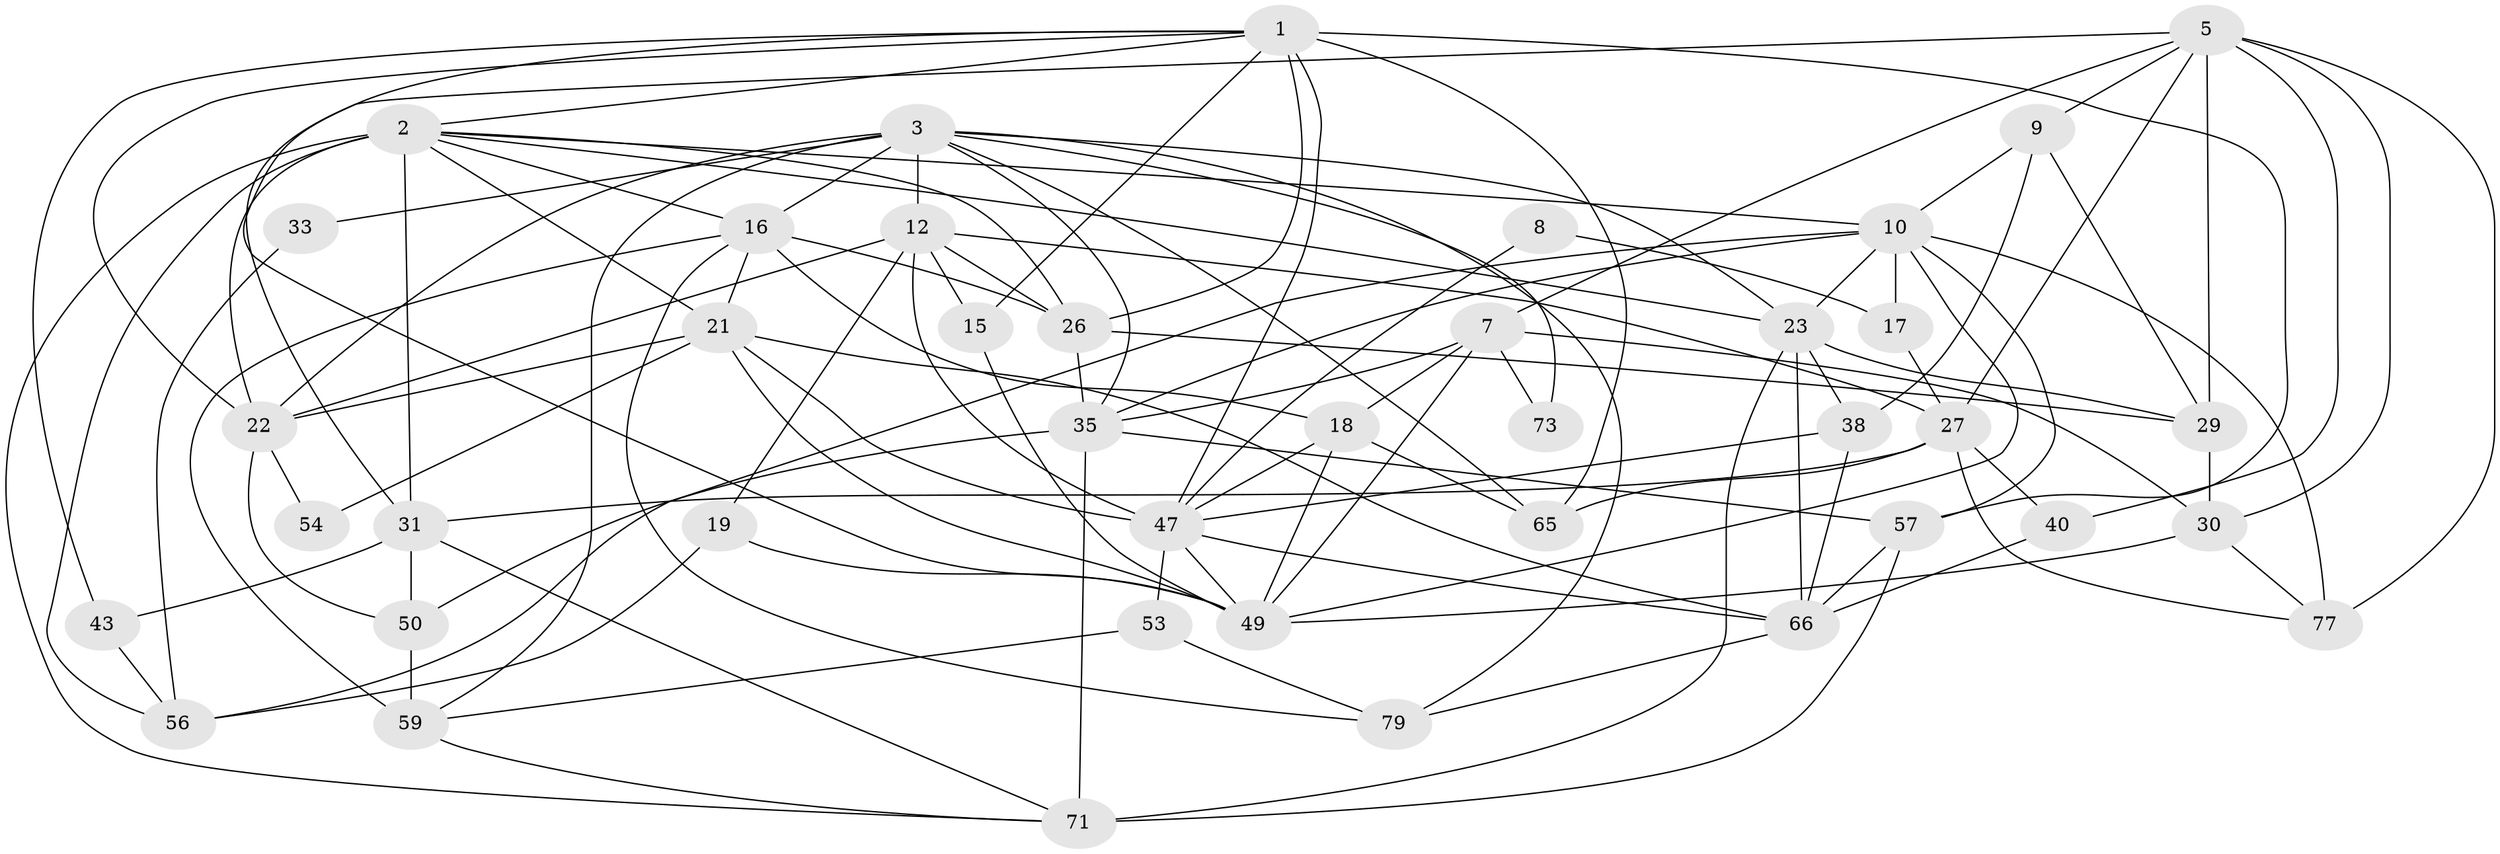 // original degree distribution, {4: 0.25609756097560976, 2: 0.14634146341463414, 5: 0.24390243902439024, 3: 0.23170731707317074, 6: 0.08536585365853659, 7: 0.036585365853658534}
// Generated by graph-tools (version 1.1) at 2025/18/03/04/25 18:18:39]
// undirected, 41 vertices, 112 edges
graph export_dot {
graph [start="1"]
  node [color=gray90,style=filled];
  1 [super="+13"];
  2 [super="+6+14"];
  3 [super="+4"];
  5 [super="+11"];
  7 [super="+74"];
  8;
  9;
  10 [super="+44+72"];
  12 [super="+45"];
  15;
  16 [super="+62+24"];
  17;
  18 [super="+52"];
  19;
  21 [super="+61"];
  22 [super="+46+51"];
  23;
  26 [super="+28+32"];
  27 [super="+41"];
  29 [super="+55+42"];
  30 [super="+48"];
  31 [super="+76"];
  33;
  35 [super="+36"];
  38;
  40;
  43;
  47 [super="+68+69"];
  49 [super="+64"];
  50;
  53;
  54;
  56;
  57 [super="+70+60"];
  59;
  65;
  66 [super="+67+81"];
  71 [super="+80"];
  73;
  77;
  79 [super="+82"];
  1 -- 47;
  1 -- 43;
  1 -- 65;
  1 -- 15;
  1 -- 49;
  1 -- 22;
  1 -- 57;
  1 -- 2;
  1 -- 26 [weight=2];
  2 -- 71;
  2 -- 16;
  2 -- 21;
  2 -- 22 [weight=2];
  2 -- 23;
  2 -- 56;
  2 -- 31 [weight=2];
  2 -- 26;
  2 -- 10;
  3 -- 23;
  3 -- 33;
  3 -- 73;
  3 -- 65;
  3 -- 35;
  3 -- 12 [weight=2];
  3 -- 79;
  3 -- 16 [weight=2];
  3 -- 22;
  3 -- 59;
  5 -- 77;
  5 -- 30;
  5 -- 40;
  5 -- 9;
  5 -- 31;
  5 -- 27;
  5 -- 7;
  5 -- 29;
  7 -- 49 [weight=2];
  7 -- 18;
  7 -- 35;
  7 -- 73;
  7 -- 30;
  8 -- 17;
  8 -- 47;
  9 -- 38;
  9 -- 29;
  9 -- 10;
  10 -- 77;
  10 -- 17 [weight=2];
  10 -- 49;
  10 -- 35;
  10 -- 23;
  10 -- 56;
  10 -- 57;
  12 -- 22;
  12 -- 15;
  12 -- 27;
  12 -- 19;
  12 -- 47;
  12 -- 26;
  15 -- 49;
  16 -- 59;
  16 -- 21;
  16 -- 18;
  16 -- 79;
  16 -- 26;
  17 -- 27;
  18 -- 49;
  18 -- 65 [weight=2];
  18 -- 47;
  19 -- 56;
  19 -- 49;
  21 -- 54 [weight=2];
  21 -- 47;
  21 -- 49;
  21 -- 66;
  21 -- 22;
  22 -- 54;
  22 -- 50;
  23 -- 38;
  23 -- 71;
  23 -- 29;
  23 -- 66;
  26 -- 35;
  26 -- 29;
  27 -- 31;
  27 -- 77;
  27 -- 65;
  27 -- 40;
  29 -- 30;
  30 -- 77;
  30 -- 49;
  31 -- 43;
  31 -- 50;
  31 -- 71;
  33 -- 56;
  35 -- 71 [weight=2];
  35 -- 50;
  35 -- 57 [weight=2];
  38 -- 66;
  38 -- 47;
  40 -- 66;
  43 -- 56;
  47 -- 53;
  47 -- 66;
  47 -- 49;
  50 -- 59;
  53 -- 59;
  53 -- 79;
  57 -- 66;
  57 -- 71;
  59 -- 71;
  66 -- 79;
}
